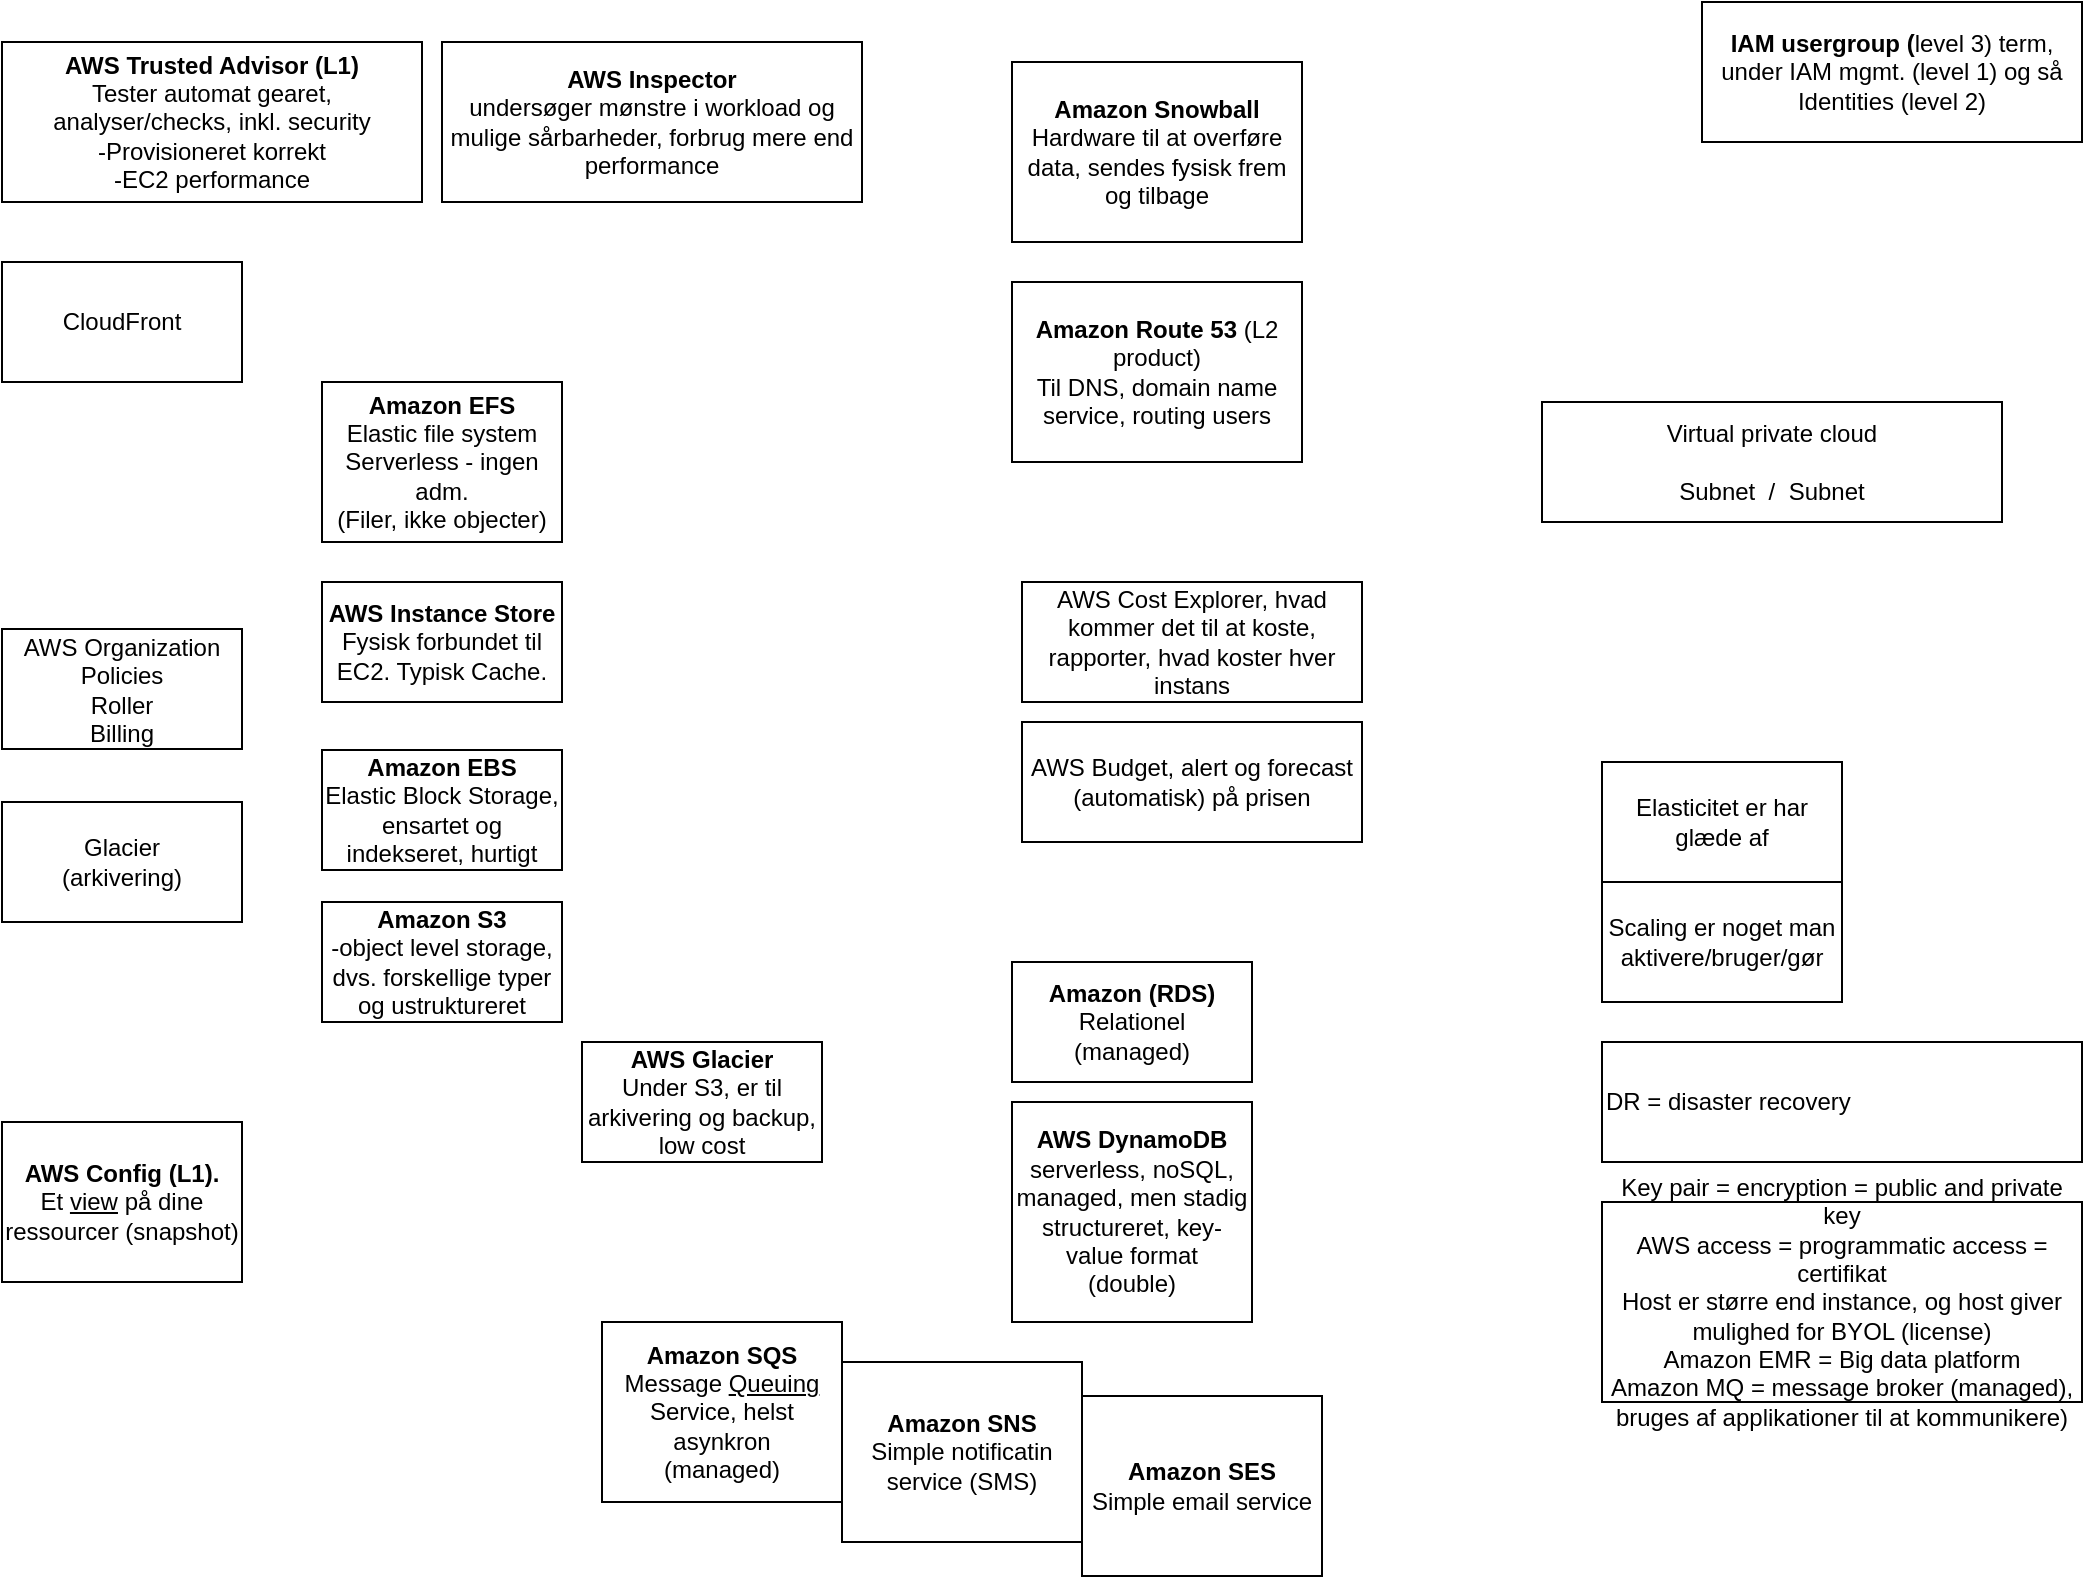 <mxfile version="26.2.12">
  <diagram name="Page-1" id="VCvHZR2WXto5X7LXfwCY">
    <mxGraphModel dx="1316" dy="675" grid="1" gridSize="10" guides="1" tooltips="1" connect="1" arrows="1" fold="1" page="1" pageScale="1" pageWidth="1169" pageHeight="827" math="0" shadow="0">
      <root>
        <mxCell id="0" />
        <mxCell id="1" parent="0" />
        <mxCell id="N-OLMTnW74gIgdQo4pyC-1" value="&lt;b&gt;IAM usergroup (&lt;/b&gt;level 3) term, under IAM mgmt. (level 1) og så Identities (level 2)" style="rounded=0;whiteSpace=wrap;html=1;" parent="1" vertex="1">
          <mxGeometry x="930" y="40" width="190" height="70" as="geometry" />
        </mxCell>
        <mxCell id="N-OLMTnW74gIgdQo4pyC-2" value="&lt;b&gt;AWS Trusted Advisor (L1)&lt;/b&gt;&lt;div&gt;Tester automat gearet, analyser/checks, inkl. security&lt;/div&gt;&lt;div&gt;-Provisioneret korrekt&lt;/div&gt;&lt;div&gt;-EC2 performance&lt;/div&gt;" style="rounded=0;whiteSpace=wrap;html=1;" parent="1" vertex="1">
          <mxGeometry x="80" y="60" width="210" height="80" as="geometry" />
        </mxCell>
        <mxCell id="N-OLMTnW74gIgdQo4pyC-3" value="CloudFront" style="rounded=0;whiteSpace=wrap;html=1;" parent="1" vertex="1">
          <mxGeometry x="80" y="170" width="120" height="60" as="geometry" />
        </mxCell>
        <mxCell id="N-OLMTnW74gIgdQo4pyC-4" value="AWS Organization&lt;div&gt;Policies&lt;/div&gt;&lt;div&gt;Roller&lt;/div&gt;&lt;div&gt;Billing&lt;/div&gt;" style="rounded=0;whiteSpace=wrap;html=1;" parent="1" vertex="1">
          <mxGeometry x="80" y="353.5" width="120" height="60" as="geometry" />
        </mxCell>
        <mxCell id="N-OLMTnW74gIgdQo4pyC-5" value="Glacier&lt;div&gt;(arkivering)&lt;/div&gt;" style="rounded=0;whiteSpace=wrap;html=1;" parent="1" vertex="1">
          <mxGeometry x="80" y="440" width="120" height="60" as="geometry" />
        </mxCell>
        <mxCell id="N-OLMTnW74gIgdQo4pyC-7" value="&lt;b&gt;Amazon&amp;nbsp;&lt;/b&gt;&lt;b style=&quot;background-color: transparent; color: light-dark(rgb(0, 0, 0), rgb(255, 255, 255));&quot;&gt;S3&lt;/b&gt;&lt;div&gt;&lt;div&gt;-object level storage, dvs. forskellige typer og ustruktureret&lt;/div&gt;&lt;/div&gt;" style="rounded=0;whiteSpace=wrap;html=1;" parent="1" vertex="1">
          <mxGeometry x="240" y="490" width="120" height="60" as="geometry" />
        </mxCell>
        <mxCell id="N-OLMTnW74gIgdQo4pyC-8" value="&lt;b&gt;AWS DynamoDB&lt;/b&gt;&lt;div&gt;serverless, noSQL, managed, men stadig structureret, key-value format&lt;/div&gt;&lt;div&gt;(double)&lt;/div&gt;" style="rounded=0;whiteSpace=wrap;html=1;" parent="1" vertex="1">
          <mxGeometry x="585" y="590" width="120" height="110" as="geometry" />
        </mxCell>
        <mxCell id="N-OLMTnW74gIgdQo4pyC-9" value="&lt;b&gt;Amazon (RDS)&lt;/b&gt;&lt;div&gt;Relationel&lt;/div&gt;&lt;div&gt;(managed)&lt;/div&gt;" style="rounded=0;whiteSpace=wrap;html=1;" parent="1" vertex="1">
          <mxGeometry x="585" y="520" width="120" height="60" as="geometry" />
        </mxCell>
        <mxCell id="N-OLMTnW74gIgdQo4pyC-10" value="&lt;div&gt;&lt;br&gt;&lt;/div&gt;Virtual private cloud&lt;div&gt;&lt;br&gt;&lt;div&gt;Subnet&amp;nbsp; /&amp;nbsp; Subnet&lt;/div&gt;&lt;div&gt;&lt;br&gt;&lt;/div&gt;&lt;/div&gt;" style="rounded=0;whiteSpace=wrap;html=1;" parent="1" vertex="1">
          <mxGeometry x="850" y="240" width="230" height="60" as="geometry" />
        </mxCell>
        <mxCell id="N-OLMTnW74gIgdQo4pyC-11" value="Scaling er noget man aktivere/bruger/gør" style="rounded=0;whiteSpace=wrap;html=1;" parent="1" vertex="1">
          <mxGeometry x="880" y="480" width="120" height="60" as="geometry" />
        </mxCell>
        <mxCell id="YO7A1a3UFihamz9B0ZOD-1" value="&lt;b&gt;Amazon EBS&lt;/b&gt;&lt;div&gt;Elastic Block Storage, ensartet og indekseret, hurtigt&lt;/div&gt;" style="rounded=0;whiteSpace=wrap;html=1;" vertex="1" parent="1">
          <mxGeometry x="240" y="414" width="120" height="60" as="geometry" />
        </mxCell>
        <mxCell id="YO7A1a3UFihamz9B0ZOD-2" value="&lt;b&gt;AWS Instance Store&lt;br&gt;&lt;/b&gt;&lt;div&gt;Fysisk forbundet til EC2. Typisk Cache.&lt;/div&gt;" style="rounded=0;whiteSpace=wrap;html=1;" vertex="1" parent="1">
          <mxGeometry x="240" y="330" width="120" height="60" as="geometry" />
        </mxCell>
        <mxCell id="YO7A1a3UFihamz9B0ZOD-3" value="&lt;b&gt;Amazon EFS&lt;/b&gt;&lt;div&gt;Elastic file system&lt;/div&gt;&lt;div&gt;Serverless - ingen adm.&lt;/div&gt;&lt;div&gt;(Filer, ikke objecter)&lt;/div&gt;" style="rounded=0;whiteSpace=wrap;html=1;" vertex="1" parent="1">
          <mxGeometry x="240" y="230" width="120" height="80" as="geometry" />
        </mxCell>
        <mxCell id="YO7A1a3UFihamz9B0ZOD-4" value="&lt;b&gt;AWS Config (L1).&lt;/b&gt;&lt;div&gt;Et &lt;u&gt;view&lt;/u&gt; på dine ressourcer (snapshot)&lt;/div&gt;" style="rounded=0;whiteSpace=wrap;html=1;" vertex="1" parent="1">
          <mxGeometry x="80" y="600" width="120" height="80" as="geometry" />
        </mxCell>
        <mxCell id="YO7A1a3UFihamz9B0ZOD-5" value="Elasticitet er har glæde af" style="rounded=0;whiteSpace=wrap;html=1;" vertex="1" parent="1">
          <mxGeometry x="880" y="420" width="120" height="60" as="geometry" />
        </mxCell>
        <mxCell id="YO7A1a3UFihamz9B0ZOD-6" value="AWS Cost Explorer, hvad kommer det til at koste, rapporter, hvad koster hver instans" style="rounded=0;whiteSpace=wrap;html=1;" vertex="1" parent="1">
          <mxGeometry x="590" y="330" width="170" height="60" as="geometry" />
        </mxCell>
        <mxCell id="YO7A1a3UFihamz9B0ZOD-7" value="AWS Budget, alert og forecast (automatisk) på prisen" style="rounded=0;whiteSpace=wrap;html=1;" vertex="1" parent="1">
          <mxGeometry x="590" y="400" width="170" height="60" as="geometry" />
        </mxCell>
        <mxCell id="YO7A1a3UFihamz9B0ZOD-8" value="&lt;b&gt;Amazon SNS&lt;/b&gt;&lt;div&gt;Simple notificatin service (SMS)&lt;/div&gt;" style="rounded=0;whiteSpace=wrap;html=1;" vertex="1" parent="1">
          <mxGeometry x="500" y="720" width="120" height="90" as="geometry" />
        </mxCell>
        <mxCell id="YO7A1a3UFihamz9B0ZOD-9" value="&lt;b&gt;AWS Inspector&lt;/b&gt;&lt;div&gt;undersøger mønstre i workload og mulige sårbarheder, forbrug mere end performance&lt;/div&gt;" style="rounded=0;whiteSpace=wrap;html=1;" vertex="1" parent="1">
          <mxGeometry x="300" y="60" width="210" height="80" as="geometry" />
        </mxCell>
        <mxCell id="YO7A1a3UFihamz9B0ZOD-10" value="DR = disaster recovery" style="rounded=0;whiteSpace=wrap;html=1;align=left;" vertex="1" parent="1">
          <mxGeometry x="880" y="560" width="240" height="60" as="geometry" />
        </mxCell>
        <mxCell id="YO7A1a3UFihamz9B0ZOD-11" value="&lt;b&gt;AWS Glacier&lt;/b&gt;&lt;div&gt;Under S3, er til arkivering og backup, low cost&lt;/div&gt;" style="rounded=0;whiteSpace=wrap;html=1;" vertex="1" parent="1">
          <mxGeometry x="370" y="560" width="120" height="60" as="geometry" />
        </mxCell>
        <mxCell id="YO7A1a3UFihamz9B0ZOD-12" value="&lt;b&gt;Amazon SQS&lt;/b&gt;&lt;div&gt;Message &lt;u&gt;Queuing &lt;/u&gt;Service, helst asynkron&lt;/div&gt;&lt;div&gt;(managed)&lt;/div&gt;" style="rounded=0;whiteSpace=wrap;html=1;" vertex="1" parent="1">
          <mxGeometry x="380" y="700" width="120" height="90" as="geometry" />
        </mxCell>
        <mxCell id="YO7A1a3UFihamz9B0ZOD-13" value="&lt;b&gt;Amazon SES&lt;/b&gt;&lt;div&gt;Simple email service&lt;/div&gt;" style="rounded=0;whiteSpace=wrap;html=1;" vertex="1" parent="1">
          <mxGeometry x="620" y="737" width="120" height="90" as="geometry" />
        </mxCell>
        <mxCell id="YO7A1a3UFihamz9B0ZOD-14" value="Key pair = encryption = public and private key&lt;div&gt;AWS access = programmatic access = certifikat&lt;/div&gt;&lt;div&gt;Host er større end instance, og host giver mulighed for BYOL (license)&lt;/div&gt;&lt;div&gt;Amazon EMR = Big data platform&lt;/div&gt;&lt;div&gt;Amazon MQ = message broker (managed), bruges af applikationer til at kommunikere)&lt;/div&gt;" style="rounded=0;whiteSpace=wrap;html=1;" vertex="1" parent="1">
          <mxGeometry x="880" y="640" width="240" height="100" as="geometry" />
        </mxCell>
        <mxCell id="YO7A1a3UFihamz9B0ZOD-15" value="&lt;b&gt;Amazon Route 53 &lt;/b&gt;(L2 product)&lt;div&gt;Til DNS, domain name service, routing users&lt;/div&gt;" style="rounded=0;whiteSpace=wrap;html=1;" vertex="1" parent="1">
          <mxGeometry x="585" y="180" width="145" height="90" as="geometry" />
        </mxCell>
        <mxCell id="YO7A1a3UFihamz9B0ZOD-16" value="&lt;b&gt;Amazon Snowball&lt;/b&gt;&lt;div&gt;Hardware til at overføre data, sendes fysisk frem og tilbage&lt;/div&gt;" style="rounded=0;whiteSpace=wrap;html=1;" vertex="1" parent="1">
          <mxGeometry x="585" y="70" width="145" height="90" as="geometry" />
        </mxCell>
      </root>
    </mxGraphModel>
  </diagram>
</mxfile>
